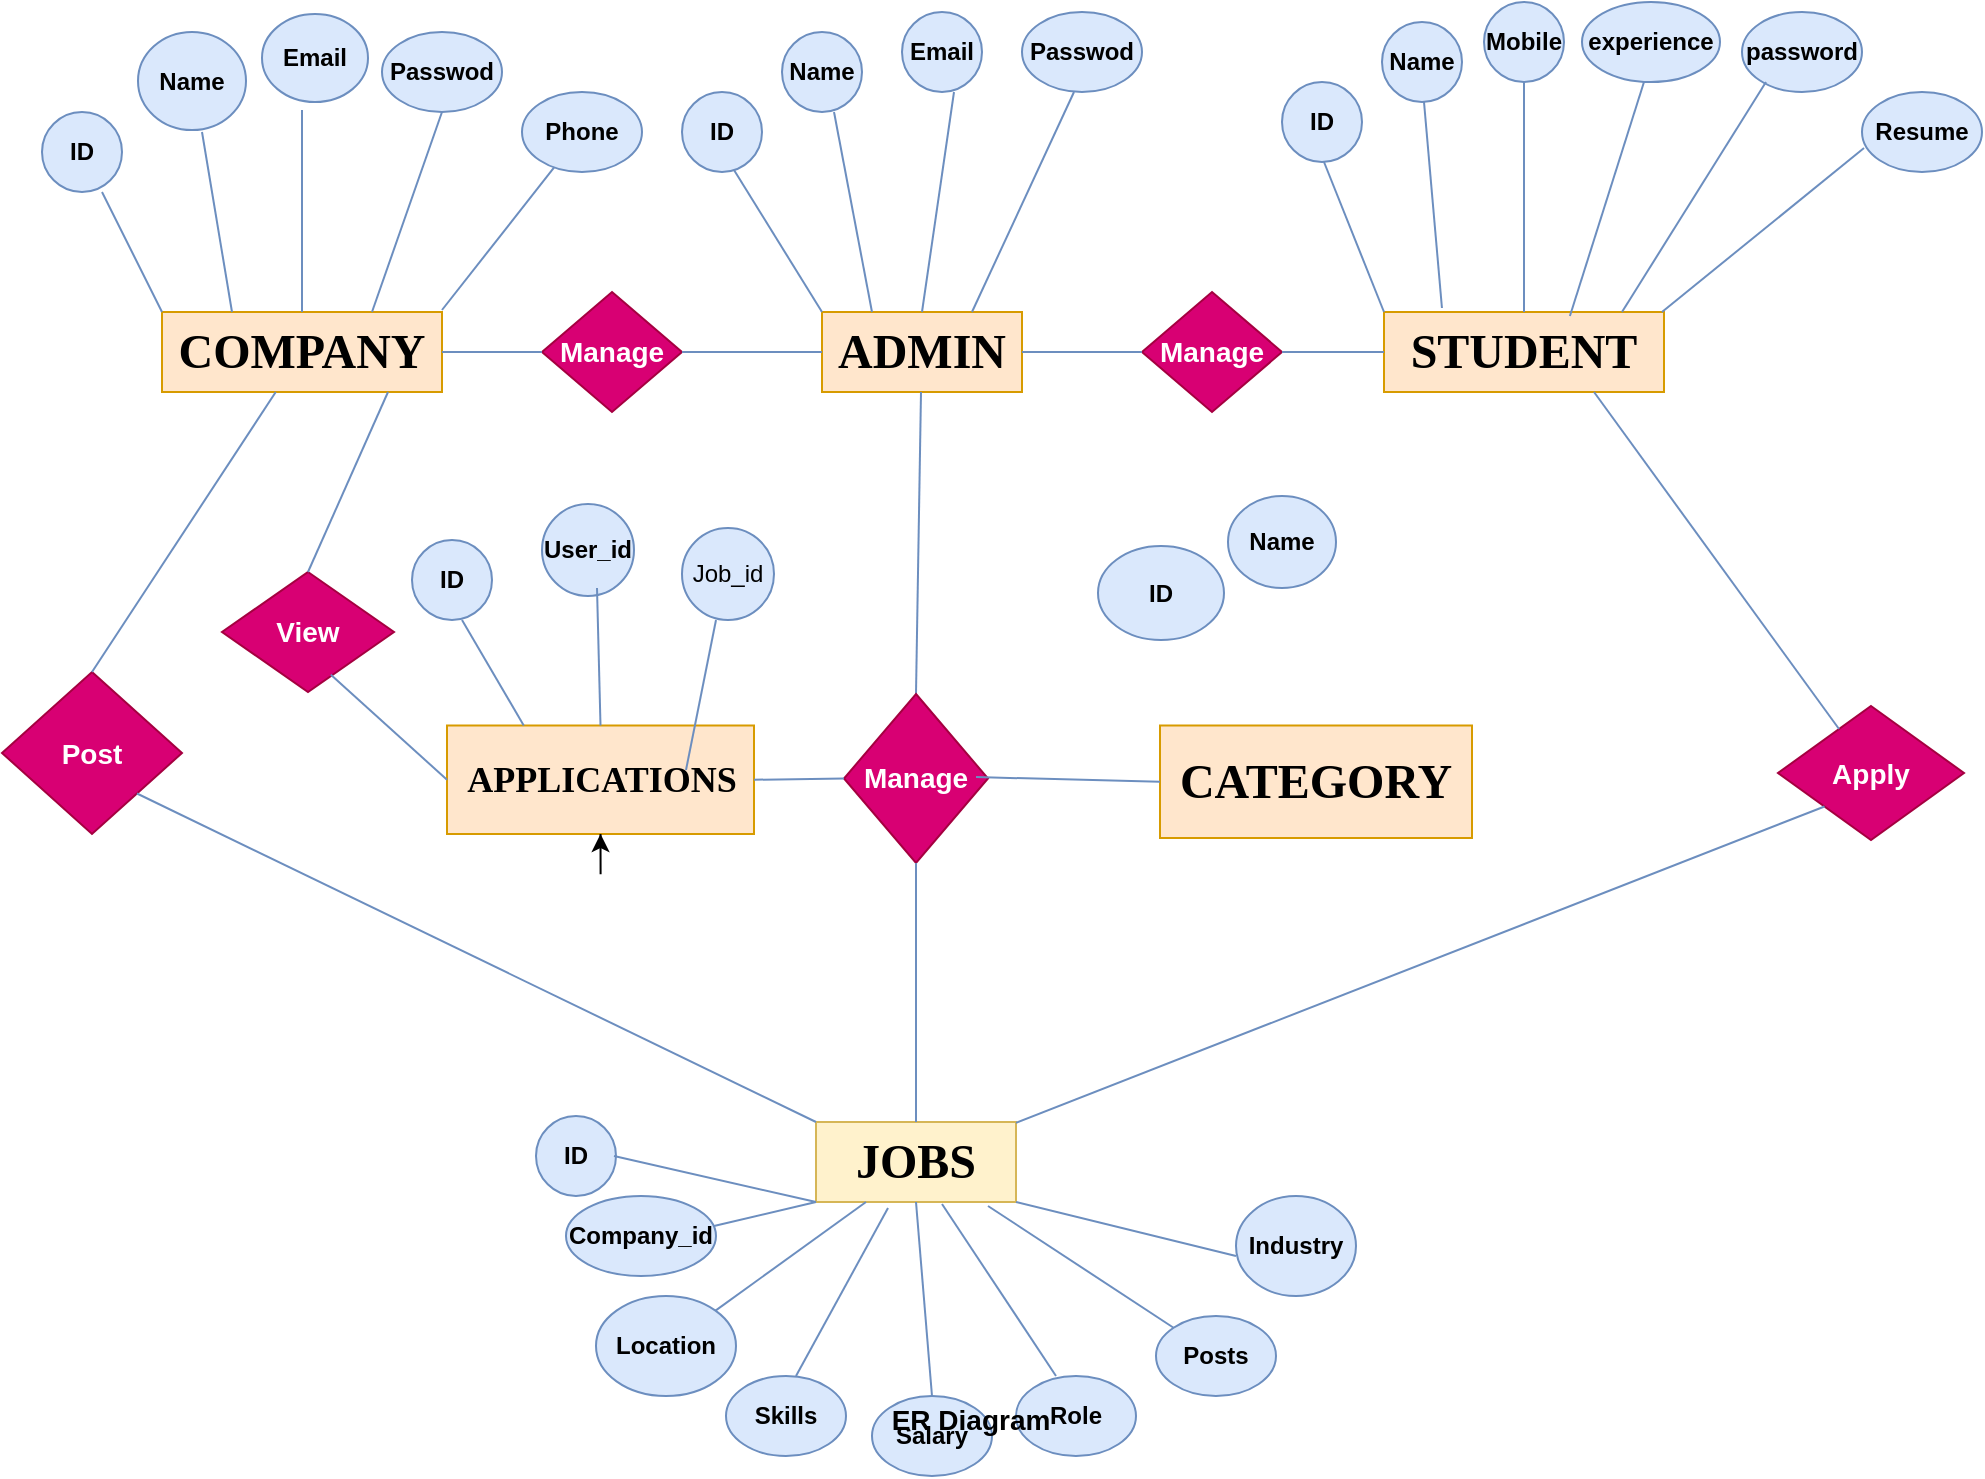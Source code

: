 <mxfile version="21.6.9" type="github">
  <diagram name="Page-1" id="xnDQvVN1IEBcobiF2Vbc">
    <mxGraphModel dx="1657" dy="740" grid="0" gridSize="10" guides="1" tooltips="1" connect="1" arrows="1" fold="1" page="0" pageScale="1" pageWidth="850" pageHeight="1100" math="0" shadow="0">
      <root>
        <mxCell id="0" />
        <mxCell id="1" parent="0" />
        <mxCell id="uW9IMe0hNeK73aVWFQNA-1" value="&lt;b&gt;&lt;font face=&quot;Times New Roman&quot; style=&quot;font-size: 24px;&quot;&gt;COMPANY&lt;/font&gt;&lt;/b&gt;" style="whiteSpace=wrap;html=1;fillColor=#ffe6cc;strokeColor=#d79b00;" vertex="1" parent="1">
          <mxGeometry x="40" y="160" width="140" height="40" as="geometry" />
        </mxCell>
        <mxCell id="uW9IMe0hNeK73aVWFQNA-3" value="&lt;b&gt;&lt;font face=&quot;Times New Roman&quot; style=&quot;font-size: 24px;&quot;&gt;ADMIN&lt;/font&gt;&lt;/b&gt;" style="whiteSpace=wrap;html=1;fillColor=#ffe6cc;strokeColor=#d79b00;" vertex="1" parent="1">
          <mxGeometry x="370" y="160" width="100" height="40" as="geometry" />
        </mxCell>
        <mxCell id="uW9IMe0hNeK73aVWFQNA-4" value="&lt;b&gt;&lt;font face=&quot;Times New Roman&quot; style=&quot;font-size: 24px;&quot;&gt;STUDENT&lt;/font&gt;&lt;/b&gt;" style="whiteSpace=wrap;html=1;fillColor=#ffe6cc;strokeColor=#d79b00;" vertex="1" parent="1">
          <mxGeometry x="651" y="160" width="140" height="40" as="geometry" />
        </mxCell>
        <mxCell id="uW9IMe0hNeK73aVWFQNA-5" value="&lt;b&gt;&lt;font style=&quot;font-size: 14px;&quot;&gt;Manage&lt;/font&gt;&lt;/b&gt;" style="rhombus;whiteSpace=wrap;html=1;fillColor=#d80073;strokeColor=#A50040;fontColor=#ffffff;" vertex="1" parent="1">
          <mxGeometry x="230" y="150" width="70" height="60" as="geometry" />
        </mxCell>
        <mxCell id="uW9IMe0hNeK73aVWFQNA-6" value="&lt;b&gt;&lt;font style=&quot;font-size: 14px;&quot;&gt;Manage&lt;/font&gt;&lt;/b&gt;" style="rhombus;whiteSpace=wrap;html=1;fillColor=#d80073;strokeColor=#A50040;fontColor=#ffffff;" vertex="1" parent="1">
          <mxGeometry x="530" y="150" width="70" height="60" as="geometry" />
        </mxCell>
        <mxCell id="uW9IMe0hNeK73aVWFQNA-7" value="&lt;b&gt;&lt;font face=&quot;Times New Roman&quot; style=&quot;font-size: 24px;&quot;&gt;JOBS&lt;/font&gt;&lt;/b&gt;" style="whiteSpace=wrap;html=1;fillColor=#fff2cc;strokeColor=#d6b656;" vertex="1" parent="1">
          <mxGeometry x="367" y="565" width="100" height="40" as="geometry" />
        </mxCell>
        <mxCell id="uW9IMe0hNeK73aVWFQNA-8" value="&lt;b&gt;&lt;font style=&quot;font-size: 14px;&quot;&gt;Apply&lt;/font&gt;&lt;/b&gt;" style="rhombus;whiteSpace=wrap;html=1;fillColor=#d80073;strokeColor=#A50040;fontColor=#ffffff;" vertex="1" parent="1">
          <mxGeometry x="848" y="357" width="93" height="67" as="geometry" />
        </mxCell>
        <mxCell id="uW9IMe0hNeK73aVWFQNA-9" value="&lt;b&gt;&lt;font style=&quot;font-size: 14px;&quot;&gt;Post&lt;/font&gt;&lt;/b&gt;" style="rhombus;whiteSpace=wrap;html=1;fillColor=#d80073;strokeColor=#A50040;fontColor=#ffffff;" vertex="1" parent="1">
          <mxGeometry x="-40" y="340" width="90" height="81" as="geometry" />
        </mxCell>
        <mxCell id="uW9IMe0hNeK73aVWFQNA-13" value="" style="endArrow=none;html=1;rounded=0;fillColor=#dae8fc;strokeColor=#6c8ebf;" edge="1" parent="1" target="uW9IMe0hNeK73aVWFQNA-3">
          <mxGeometry width="50" height="50" relative="1" as="geometry">
            <mxPoint x="300" y="180" as="sourcePoint" />
            <mxPoint x="350" y="130" as="targetPoint" />
          </mxGeometry>
        </mxCell>
        <mxCell id="uW9IMe0hNeK73aVWFQNA-14" value="" style="endArrow=none;html=1;rounded=0;fillColor=#dae8fc;strokeColor=#6c8ebf;" edge="1" parent="1" target="uW9IMe0hNeK73aVWFQNA-5">
          <mxGeometry width="50" height="50" relative="1" as="geometry">
            <mxPoint x="180" y="180" as="sourcePoint" />
            <mxPoint x="230" y="130" as="targetPoint" />
          </mxGeometry>
        </mxCell>
        <mxCell id="uW9IMe0hNeK73aVWFQNA-15" value="" style="endArrow=none;html=1;rounded=0;entryX=0;entryY=0.5;entryDx=0;entryDy=0;fillColor=#dae8fc;strokeColor=#6c8ebf;" edge="1" parent="1" target="uW9IMe0hNeK73aVWFQNA-4">
          <mxGeometry width="50" height="50" relative="1" as="geometry">
            <mxPoint x="600" y="180" as="sourcePoint" />
            <mxPoint x="650" y="130" as="targetPoint" />
          </mxGeometry>
        </mxCell>
        <mxCell id="uW9IMe0hNeK73aVWFQNA-16" value="" style="endArrow=none;html=1;rounded=0;entryX=0;entryY=0.5;entryDx=0;entryDy=0;fillColor=#dae8fc;strokeColor=#6c8ebf;" edge="1" parent="1" target="uW9IMe0hNeK73aVWFQNA-6">
          <mxGeometry width="50" height="50" relative="1" as="geometry">
            <mxPoint x="470" y="180" as="sourcePoint" />
            <mxPoint x="520" y="130" as="targetPoint" />
          </mxGeometry>
        </mxCell>
        <mxCell id="uW9IMe0hNeK73aVWFQNA-17" value="" style="endArrow=none;html=1;rounded=0;exitX=0.5;exitY=0;exitDx=0;exitDy=0;fillColor=#dae8fc;strokeColor=#6c8ebf;" edge="1" parent="1" source="uW9IMe0hNeK73aVWFQNA-9" target="uW9IMe0hNeK73aVWFQNA-1">
          <mxGeometry width="50" height="50" relative="1" as="geometry">
            <mxPoint x="130" y="250" as="sourcePoint" />
            <mxPoint x="180" y="200" as="targetPoint" />
          </mxGeometry>
        </mxCell>
        <mxCell id="uW9IMe0hNeK73aVWFQNA-18" value="" style="endArrow=none;html=1;rounded=0;entryX=0;entryY=0;entryDx=0;entryDy=0;fillColor=#dae8fc;strokeColor=#6c8ebf;exitX=1;exitY=1;exitDx=0;exitDy=0;" edge="1" parent="1" source="uW9IMe0hNeK73aVWFQNA-9" target="uW9IMe0hNeK73aVWFQNA-7">
          <mxGeometry width="50" height="50" relative="1" as="geometry">
            <mxPoint x="133" y="401" as="sourcePoint" />
            <mxPoint x="330" y="270" as="targetPoint" />
          </mxGeometry>
        </mxCell>
        <mxCell id="uW9IMe0hNeK73aVWFQNA-19" value="" style="endArrow=none;html=1;rounded=0;entryX=0;entryY=1;entryDx=0;entryDy=0;fillColor=#dae8fc;strokeColor=#6c8ebf;" edge="1" parent="1" source="uW9IMe0hNeK73aVWFQNA-7" target="uW9IMe0hNeK73aVWFQNA-8">
          <mxGeometry width="50" height="50" relative="1" as="geometry">
            <mxPoint x="470" y="429" as="sourcePoint" />
            <mxPoint x="520" y="340" as="targetPoint" />
          </mxGeometry>
        </mxCell>
        <mxCell id="uW9IMe0hNeK73aVWFQNA-20" value="" style="endArrow=none;html=1;rounded=0;fillColor=#dae8fc;strokeColor=#6c8ebf;entryX=0.75;entryY=1;entryDx=0;entryDy=0;" edge="1" parent="1" source="uW9IMe0hNeK73aVWFQNA-8" target="uW9IMe0hNeK73aVWFQNA-4">
          <mxGeometry width="50" height="50" relative="1" as="geometry">
            <mxPoint x="590" y="250" as="sourcePoint" />
            <mxPoint x="650" y="200" as="targetPoint" />
          </mxGeometry>
        </mxCell>
        <mxCell id="uW9IMe0hNeK73aVWFQNA-24" value="" style="endArrow=none;html=1;rounded=0;fillColor=#dae8fc;strokeColor=#6c8ebf;exitX=0.5;exitY=0;exitDx=0;exitDy=0;" edge="1" parent="1" source="uW9IMe0hNeK73aVWFQNA-22">
          <mxGeometry width="50" height="50" relative="1" as="geometry">
            <mxPoint x="420" y="260" as="sourcePoint" />
            <mxPoint x="419.5" y="200" as="targetPoint" />
          </mxGeometry>
        </mxCell>
        <mxCell id="uW9IMe0hNeK73aVWFQNA-25" value="&lt;b&gt;ID&lt;/b&gt;" style="ellipse;whiteSpace=wrap;html=1;fillColor=#dae8fc;strokeColor=#6c8ebf;" vertex="1" parent="1">
          <mxGeometry x="-20" y="60" width="40" height="40" as="geometry" />
        </mxCell>
        <mxCell id="uW9IMe0hNeK73aVWFQNA-26" value="&lt;b&gt;Name&lt;/b&gt;" style="ellipse;whiteSpace=wrap;html=1;fillColor=#dae8fc;strokeColor=#6c8ebf;" vertex="1" parent="1">
          <mxGeometry x="28" y="20" width="54" height="49" as="geometry" />
        </mxCell>
        <mxCell id="uW9IMe0hNeK73aVWFQNA-27" value="&lt;b&gt;Email&lt;/b&gt;" style="ellipse;whiteSpace=wrap;html=1;fillColor=#dae8fc;strokeColor=#6c8ebf;" vertex="1" parent="1">
          <mxGeometry x="90" y="11" width="53" height="44" as="geometry" />
        </mxCell>
        <mxCell id="uW9IMe0hNeK73aVWFQNA-28" value="&lt;b&gt;Passwod&lt;/b&gt;" style="ellipse;whiteSpace=wrap;html=1;fillColor=#dae8fc;strokeColor=#6c8ebf;" vertex="1" parent="1">
          <mxGeometry x="150" y="20" width="60" height="40" as="geometry" />
        </mxCell>
        <mxCell id="uW9IMe0hNeK73aVWFQNA-29" value="" style="endArrow=none;html=1;rounded=0;entryX=0;entryY=0;entryDx=0;entryDy=0;fillColor=#dae8fc;strokeColor=#6c8ebf;" edge="1" parent="1" target="uW9IMe0hNeK73aVWFQNA-1">
          <mxGeometry width="50" height="50" relative="1" as="geometry">
            <mxPoint x="10" y="100" as="sourcePoint" />
            <mxPoint x="60" y="100" as="targetPoint" />
          </mxGeometry>
        </mxCell>
        <mxCell id="uW9IMe0hNeK73aVWFQNA-30" value="" style="endArrow=none;html=1;rounded=0;entryX=0.25;entryY=0;entryDx=0;entryDy=0;fillColor=#dae8fc;strokeColor=#6c8ebf;" edge="1" parent="1" target="uW9IMe0hNeK73aVWFQNA-1">
          <mxGeometry width="50" height="50" relative="1" as="geometry">
            <mxPoint x="60" y="70" as="sourcePoint" />
            <mxPoint x="110" y="70" as="targetPoint" />
          </mxGeometry>
        </mxCell>
        <mxCell id="uW9IMe0hNeK73aVWFQNA-31" value="" style="endArrow=none;html=1;rounded=0;entryX=0.5;entryY=0;entryDx=0;entryDy=0;fillColor=#dae8fc;strokeColor=#6c8ebf;" edge="1" parent="1" target="uW9IMe0hNeK73aVWFQNA-1">
          <mxGeometry width="50" height="50" relative="1" as="geometry">
            <mxPoint x="110" y="59" as="sourcePoint" />
            <mxPoint x="110" y="150" as="targetPoint" />
          </mxGeometry>
        </mxCell>
        <mxCell id="uW9IMe0hNeK73aVWFQNA-32" value="" style="endArrow=none;html=1;rounded=0;entryX=0.75;entryY=0;entryDx=0;entryDy=0;fillColor=#dae8fc;strokeColor=#6c8ebf;" edge="1" parent="1" target="uW9IMe0hNeK73aVWFQNA-1">
          <mxGeometry width="50" height="50" relative="1" as="geometry">
            <mxPoint x="180" y="60" as="sourcePoint" />
            <mxPoint x="230" y="60" as="targetPoint" />
          </mxGeometry>
        </mxCell>
        <mxCell id="uW9IMe0hNeK73aVWFQNA-33" value="" style="endArrow=none;html=1;rounded=0;fillColor=#dae8fc;strokeColor=#6c8ebf;" edge="1" parent="1" target="uW9IMe0hNeK73aVWFQNA-34">
          <mxGeometry width="50" height="50" relative="1" as="geometry">
            <mxPoint x="180" y="159" as="sourcePoint" />
            <mxPoint x="230" y="159" as="targetPoint" />
          </mxGeometry>
        </mxCell>
        <mxCell id="uW9IMe0hNeK73aVWFQNA-34" value="&lt;b&gt;Phone&lt;/b&gt;" style="ellipse;whiteSpace=wrap;html=1;fillColor=#dae8fc;strokeColor=#6c8ebf;" vertex="1" parent="1">
          <mxGeometry x="220" y="50" width="60" height="40" as="geometry" />
        </mxCell>
        <mxCell id="uW9IMe0hNeK73aVWFQNA-35" value="&lt;b&gt;ID&lt;/b&gt;" style="ellipse;whiteSpace=wrap;html=1;fillColor=#dae8fc;strokeColor=#6c8ebf;" vertex="1" parent="1">
          <mxGeometry x="300" y="50" width="40" height="40" as="geometry" />
        </mxCell>
        <mxCell id="uW9IMe0hNeK73aVWFQNA-36" value="&lt;b&gt;Name&lt;/b&gt;" style="ellipse;whiteSpace=wrap;html=1;fillColor=#dae8fc;strokeColor=#6c8ebf;" vertex="1" parent="1">
          <mxGeometry x="350" y="20" width="40" height="40" as="geometry" />
        </mxCell>
        <mxCell id="uW9IMe0hNeK73aVWFQNA-37" value="&lt;b&gt;Email&lt;/b&gt;" style="ellipse;whiteSpace=wrap;html=1;fillColor=#dae8fc;strokeColor=#6c8ebf;" vertex="1" parent="1">
          <mxGeometry x="410" y="10" width="40" height="40" as="geometry" />
        </mxCell>
        <mxCell id="uW9IMe0hNeK73aVWFQNA-38" value="&lt;b&gt;Passwod&lt;/b&gt;" style="ellipse;whiteSpace=wrap;html=1;fillColor=#dae8fc;strokeColor=#6c8ebf;" vertex="1" parent="1">
          <mxGeometry x="470" y="10" width="60" height="40" as="geometry" />
        </mxCell>
        <mxCell id="uW9IMe0hNeK73aVWFQNA-40" value="" style="endArrow=none;html=1;rounded=0;exitX=0;exitY=0;exitDx=0;exitDy=0;fillColor=#dae8fc;strokeColor=#6c8ebf;" edge="1" parent="1" source="uW9IMe0hNeK73aVWFQNA-3">
          <mxGeometry width="50" height="50" relative="1" as="geometry">
            <mxPoint x="270" y="160" as="sourcePoint" />
            <mxPoint x="326" y="89" as="targetPoint" />
          </mxGeometry>
        </mxCell>
        <mxCell id="uW9IMe0hNeK73aVWFQNA-41" value="" style="endArrow=none;html=1;rounded=0;exitX=0.25;exitY=0;exitDx=0;exitDy=0;fillColor=#dae8fc;strokeColor=#6c8ebf;" edge="1" parent="1" source="uW9IMe0hNeK73aVWFQNA-3">
          <mxGeometry width="50" height="50" relative="1" as="geometry">
            <mxPoint x="320" y="131" as="sourcePoint" />
            <mxPoint x="376" y="60" as="targetPoint" />
          </mxGeometry>
        </mxCell>
        <mxCell id="uW9IMe0hNeK73aVWFQNA-42" value="" style="endArrow=none;html=1;rounded=0;exitX=0.5;exitY=0;exitDx=0;exitDy=0;fillColor=#dae8fc;strokeColor=#6c8ebf;" edge="1" parent="1" source="uW9IMe0hNeK73aVWFQNA-3">
          <mxGeometry width="50" height="50" relative="1" as="geometry">
            <mxPoint x="380" y="121" as="sourcePoint" />
            <mxPoint x="436" y="50" as="targetPoint" />
          </mxGeometry>
        </mxCell>
        <mxCell id="uW9IMe0hNeK73aVWFQNA-43" value="" style="endArrow=none;html=1;rounded=0;exitX=0.75;exitY=0;exitDx=0;exitDy=0;fillColor=#dae8fc;strokeColor=#6c8ebf;" edge="1" parent="1" source="uW9IMe0hNeK73aVWFQNA-3">
          <mxGeometry width="50" height="50" relative="1" as="geometry">
            <mxPoint x="440" y="121" as="sourcePoint" />
            <mxPoint x="496" y="50" as="targetPoint" />
          </mxGeometry>
        </mxCell>
        <mxCell id="uW9IMe0hNeK73aVWFQNA-44" value="&lt;b&gt;ID&lt;/b&gt;" style="ellipse;whiteSpace=wrap;html=1;fillColor=#dae8fc;strokeColor=#6c8ebf;" vertex="1" parent="1">
          <mxGeometry x="600" y="45" width="40" height="40" as="geometry" />
        </mxCell>
        <mxCell id="uW9IMe0hNeK73aVWFQNA-45" value="&lt;b&gt;Name&lt;/b&gt;" style="ellipse;whiteSpace=wrap;html=1;fillColor=#dae8fc;strokeColor=#6c8ebf;" vertex="1" parent="1">
          <mxGeometry x="650" y="15" width="40" height="40" as="geometry" />
        </mxCell>
        <mxCell id="uW9IMe0hNeK73aVWFQNA-46" value="&lt;b&gt;Mobile&lt;/b&gt;" style="ellipse;whiteSpace=wrap;html=1;fillColor=#dae8fc;strokeColor=#6c8ebf;" vertex="1" parent="1">
          <mxGeometry x="701" y="5" width="40" height="40" as="geometry" />
        </mxCell>
        <mxCell id="uW9IMe0hNeK73aVWFQNA-47" value="&lt;b&gt;experience&lt;/b&gt;" style="ellipse;whiteSpace=wrap;html=1;fillColor=#dae8fc;strokeColor=#6c8ebf;" vertex="1" parent="1">
          <mxGeometry x="750" y="5" width="69" height="40" as="geometry" />
        </mxCell>
        <mxCell id="uW9IMe0hNeK73aVWFQNA-48" value="&lt;b&gt;password&lt;/b&gt;" style="ellipse;whiteSpace=wrap;html=1;fillColor=#dae8fc;strokeColor=#6c8ebf;" vertex="1" parent="1">
          <mxGeometry x="830" y="10" width="60" height="40" as="geometry" />
        </mxCell>
        <mxCell id="uW9IMe0hNeK73aVWFQNA-49" value="&lt;b&gt;Resume&lt;/b&gt;" style="ellipse;whiteSpace=wrap;html=1;fillColor=#dae8fc;strokeColor=#6c8ebf;" vertex="1" parent="1">
          <mxGeometry x="890" y="50" width="60" height="40" as="geometry" />
        </mxCell>
        <mxCell id="uW9IMe0hNeK73aVWFQNA-50" value="" style="endArrow=none;html=1;rounded=0;entryX=0.017;entryY=0.7;entryDx=0;entryDy=0;entryPerimeter=0;fillColor=#dae8fc;strokeColor=#6c8ebf;" edge="1" parent="1" target="uW9IMe0hNeK73aVWFQNA-49">
          <mxGeometry width="50" height="50" relative="1" as="geometry">
            <mxPoint x="790" y="160" as="sourcePoint" />
            <mxPoint x="890" y="80" as="targetPoint" />
          </mxGeometry>
        </mxCell>
        <mxCell id="uW9IMe0hNeK73aVWFQNA-51" value="" style="endArrow=none;html=1;rounded=0;exitX=0.85;exitY=0;exitDx=0;exitDy=0;exitPerimeter=0;fillColor=#dae8fc;strokeColor=#6c8ebf;" edge="1" parent="1" source="uW9IMe0hNeK73aVWFQNA-4">
          <mxGeometry width="50" height="50" relative="1" as="geometry">
            <mxPoint x="770" y="155" as="sourcePoint" />
            <mxPoint x="842" y="45" as="targetPoint" />
          </mxGeometry>
        </mxCell>
        <mxCell id="uW9IMe0hNeK73aVWFQNA-52" value="" style="endArrow=none;html=1;rounded=0;exitX=0.664;exitY=0.05;exitDx=0;exitDy=0;exitPerimeter=0;fillColor=#dae8fc;strokeColor=#6c8ebf;" edge="1" parent="1" source="uW9IMe0hNeK73aVWFQNA-4">
          <mxGeometry width="50" height="50" relative="1" as="geometry">
            <mxPoint x="740" y="155" as="sourcePoint" />
            <mxPoint x="781" y="45" as="targetPoint" />
          </mxGeometry>
        </mxCell>
        <mxCell id="uW9IMe0hNeK73aVWFQNA-53" value="" style="endArrow=none;html=1;rounded=0;exitX=0.5;exitY=0;exitDx=0;exitDy=0;fillColor=#dae8fc;strokeColor=#6c8ebf;" edge="1" parent="1" source="uW9IMe0hNeK73aVWFQNA-4">
          <mxGeometry width="50" height="50" relative="1" as="geometry">
            <mxPoint x="710" y="150" as="sourcePoint" />
            <mxPoint x="721" y="45" as="targetPoint" />
          </mxGeometry>
        </mxCell>
        <mxCell id="uW9IMe0hNeK73aVWFQNA-54" value="" style="endArrow=none;html=1;rounded=0;exitX=0.207;exitY=-0.05;exitDx=0;exitDy=0;exitPerimeter=0;fillColor=#dae8fc;strokeColor=#6c8ebf;" edge="1" parent="1" source="uW9IMe0hNeK73aVWFQNA-4">
          <mxGeometry width="50" height="50" relative="1" as="geometry">
            <mxPoint x="620" y="165" as="sourcePoint" />
            <mxPoint x="671" y="55" as="targetPoint" />
          </mxGeometry>
        </mxCell>
        <mxCell id="uW9IMe0hNeK73aVWFQNA-55" value="" style="endArrow=none;html=1;rounded=0;exitX=0;exitY=0;exitDx=0;exitDy=0;fillColor=#dae8fc;strokeColor=#6c8ebf;" edge="1" parent="1" source="uW9IMe0hNeK73aVWFQNA-4">
          <mxGeometry width="50" height="50" relative="1" as="geometry">
            <mxPoint x="570" y="195" as="sourcePoint" />
            <mxPoint x="621" y="85" as="targetPoint" />
          </mxGeometry>
        </mxCell>
        <mxCell id="uW9IMe0hNeK73aVWFQNA-56" value="&lt;b&gt;ID&lt;/b&gt;" style="ellipse;whiteSpace=wrap;html=1;fillColor=#dae8fc;strokeColor=#6c8ebf;" vertex="1" parent="1">
          <mxGeometry x="227" y="562" width="40" height="40" as="geometry" />
        </mxCell>
        <mxCell id="uW9IMe0hNeK73aVWFQNA-57" value="&lt;b&gt;Company_id&lt;/b&gt;" style="ellipse;whiteSpace=wrap;html=1;fillColor=#dae8fc;strokeColor=#6c8ebf;" vertex="1" parent="1">
          <mxGeometry x="242" y="602" width="75" height="40" as="geometry" />
        </mxCell>
        <mxCell id="uW9IMe0hNeK73aVWFQNA-58" value="&lt;b&gt;Location&lt;/b&gt;" style="ellipse;whiteSpace=wrap;html=1;fillColor=#dae8fc;strokeColor=#6c8ebf;" vertex="1" parent="1">
          <mxGeometry x="257" y="652" width="70" height="50" as="geometry" />
        </mxCell>
        <mxCell id="uW9IMe0hNeK73aVWFQNA-59" value="&lt;b&gt;Skills&lt;/b&gt;" style="ellipse;whiteSpace=wrap;html=1;fillColor=#dae8fc;strokeColor=#6c8ebf;" vertex="1" parent="1">
          <mxGeometry x="322" y="692" width="60" height="40" as="geometry" />
        </mxCell>
        <mxCell id="uW9IMe0hNeK73aVWFQNA-60" value="&lt;b&gt;Salary&lt;/b&gt;" style="ellipse;whiteSpace=wrap;html=1;fillColor=#dae8fc;strokeColor=#6c8ebf;" vertex="1" parent="1">
          <mxGeometry x="395" y="702" width="60" height="40" as="geometry" />
        </mxCell>
        <mxCell id="uW9IMe0hNeK73aVWFQNA-67" value="&lt;b&gt;Role&lt;/b&gt;" style="ellipse;whiteSpace=wrap;html=1;fillColor=#dae8fc;strokeColor=#6c8ebf;" vertex="1" parent="1">
          <mxGeometry x="467" y="692" width="60" height="40" as="geometry" />
        </mxCell>
        <mxCell id="uW9IMe0hNeK73aVWFQNA-68" value="&lt;b&gt;Posts&lt;/b&gt;" style="ellipse;whiteSpace=wrap;html=1;fillColor=#dae8fc;strokeColor=#6c8ebf;" vertex="1" parent="1">
          <mxGeometry x="537" y="662" width="60" height="40" as="geometry" />
        </mxCell>
        <mxCell id="uW9IMe0hNeK73aVWFQNA-69" value="&lt;b&gt;Industry&lt;/b&gt;" style="ellipse;whiteSpace=wrap;html=1;fillColor=#dae8fc;strokeColor=#6c8ebf;" vertex="1" parent="1">
          <mxGeometry x="577" y="602" width="60" height="50" as="geometry" />
        </mxCell>
        <mxCell id="uW9IMe0hNeK73aVWFQNA-72" value="" style="endArrow=none;html=1;rounded=0;entryX=0;entryY=1;entryDx=0;entryDy=0;fillColor=#dae8fc;strokeColor=#6c8ebf;" edge="1" parent="1" target="uW9IMe0hNeK73aVWFQNA-7">
          <mxGeometry width="50" height="50" relative="1" as="geometry">
            <mxPoint x="266" y="582" as="sourcePoint" />
            <mxPoint x="266" y="512" as="targetPoint" />
          </mxGeometry>
        </mxCell>
        <mxCell id="uW9IMe0hNeK73aVWFQNA-73" value="" style="endArrow=none;html=1;rounded=0;fillColor=#dae8fc;strokeColor=#6c8ebf;entryX=0;entryY=1;entryDx=0;entryDy=0;" edge="1" parent="1" target="uW9IMe0hNeK73aVWFQNA-7">
          <mxGeometry width="50" height="50" relative="1" as="geometry">
            <mxPoint x="316" y="617" as="sourcePoint" />
            <mxPoint x="367" y="572" as="targetPoint" />
          </mxGeometry>
        </mxCell>
        <mxCell id="uW9IMe0hNeK73aVWFQNA-74" value="" style="endArrow=none;html=1;rounded=0;entryX=0.25;entryY=1;entryDx=0;entryDy=0;exitX=1;exitY=0;exitDx=0;exitDy=0;fillColor=#dae8fc;strokeColor=#6c8ebf;" edge="1" parent="1" source="uW9IMe0hNeK73aVWFQNA-58" target="uW9IMe0hNeK73aVWFQNA-7">
          <mxGeometry width="50" height="50" relative="1" as="geometry">
            <mxPoint x="322" y="657" as="sourcePoint" />
            <mxPoint x="322" y="587" as="targetPoint" />
          </mxGeometry>
        </mxCell>
        <mxCell id="uW9IMe0hNeK73aVWFQNA-75" value="" style="endArrow=none;html=1;rounded=0;entryX=0.36;entryY=1.075;entryDx=0;entryDy=0;entryPerimeter=0;fillColor=#dae8fc;strokeColor=#6c8ebf;" edge="1" parent="1" target="uW9IMe0hNeK73aVWFQNA-7">
          <mxGeometry width="50" height="50" relative="1" as="geometry">
            <mxPoint x="357" y="692" as="sourcePoint" />
            <mxPoint x="357" y="622" as="targetPoint" />
          </mxGeometry>
        </mxCell>
        <mxCell id="uW9IMe0hNeK73aVWFQNA-76" value="" style="endArrow=none;html=1;rounded=0;entryX=0.5;entryY=1;entryDx=0;entryDy=0;fillColor=#dae8fc;strokeColor=#6c8ebf;exitX=0.5;exitY=0;exitDx=0;exitDy=0;" edge="1" parent="1" source="uW9IMe0hNeK73aVWFQNA-60" target="uW9IMe0hNeK73aVWFQNA-7">
          <mxGeometry width="50" height="50" relative="1" as="geometry">
            <mxPoint x="421" y="696" as="sourcePoint" />
            <mxPoint x="416.5" y="622" as="targetPoint" />
          </mxGeometry>
        </mxCell>
        <mxCell id="uW9IMe0hNeK73aVWFQNA-77" value="" style="endArrow=none;html=1;rounded=0;fillColor=#dae8fc;strokeColor=#6c8ebf;entryX=0.63;entryY=1.025;entryDx=0;entryDy=0;entryPerimeter=0;" edge="1" parent="1" target="uW9IMe0hNeK73aVWFQNA-7">
          <mxGeometry width="50" height="50" relative="1" as="geometry">
            <mxPoint x="487" y="692" as="sourcePoint" />
            <mxPoint x="437" y="572" as="targetPoint" />
          </mxGeometry>
        </mxCell>
        <mxCell id="uW9IMe0hNeK73aVWFQNA-78" value="" style="endArrow=none;html=1;rounded=0;entryX=0.86;entryY=1.05;entryDx=0;entryDy=0;entryPerimeter=0;exitX=0;exitY=0;exitDx=0;exitDy=0;fillColor=#dae8fc;strokeColor=#6c8ebf;" edge="1" parent="1" source="uW9IMe0hNeK73aVWFQNA-68" target="uW9IMe0hNeK73aVWFQNA-7">
          <mxGeometry width="50" height="50" relative="1" as="geometry">
            <mxPoint x="537" y="662" as="sourcePoint" />
            <mxPoint x="537" y="592" as="targetPoint" />
          </mxGeometry>
        </mxCell>
        <mxCell id="uW9IMe0hNeK73aVWFQNA-79" value="" style="endArrow=none;html=1;rounded=0;entryX=1;entryY=1;entryDx=0;entryDy=0;fillColor=#dae8fc;strokeColor=#6c8ebf;" edge="1" parent="1" target="uW9IMe0hNeK73aVWFQNA-7">
          <mxGeometry width="50" height="50" relative="1" as="geometry">
            <mxPoint x="577" y="632" as="sourcePoint" />
            <mxPoint x="577" y="562" as="targetPoint" />
          </mxGeometry>
        </mxCell>
        <mxCell id="uW9IMe0hNeK73aVWFQNA-81" value="&lt;b&gt;&lt;font style=&quot;font-size: 14px;&quot;&gt;ER Diagram&lt;/font&gt;&lt;/b&gt;" style="text;html=1;align=center;verticalAlign=middle;resizable=0;points=[];autosize=1;strokeColor=none;fillColor=none;" vertex="1" parent="1">
          <mxGeometry x="395" y="699" width="97" height="29" as="geometry" />
        </mxCell>
        <mxCell id="uW9IMe0hNeK73aVWFQNA-83" value="&lt;b&gt;&lt;font face=&quot;Times New Roman&quot; style=&quot;font-size: 18px;&quot;&gt;APPLICATIONS&lt;/font&gt;&lt;/b&gt;" style="whiteSpace=wrap;html=1;fillColor=#ffe6cc;strokeColor=#d79b00;" vertex="1" parent="1">
          <mxGeometry x="182.5" y="366.75" width="153.5" height="54.25" as="geometry" />
        </mxCell>
        <mxCell id="uW9IMe0hNeK73aVWFQNA-85" style="edgeStyle=orthogonalEdgeStyle;rounded=0;orthogonalLoop=1;jettySize=auto;html=1;exitX=0.5;exitY=1;exitDx=0;exitDy=0;" edge="1" parent="1" source="uW9IMe0hNeK73aVWFQNA-83" target="uW9IMe0hNeK73aVWFQNA-83">
          <mxGeometry relative="1" as="geometry" />
        </mxCell>
        <mxCell id="uW9IMe0hNeK73aVWFQNA-86" value="&lt;span style=&quot;font-size: 14px;&quot;&gt;&lt;b&gt;View&lt;/b&gt;&lt;/span&gt;" style="rhombus;whiteSpace=wrap;html=1;fillColor=#d80073;strokeColor=#A50040;fontColor=#ffffff;" vertex="1" parent="1">
          <mxGeometry x="70" y="290" width="86" height="60" as="geometry" />
        </mxCell>
        <mxCell id="uW9IMe0hNeK73aVWFQNA-87" value="" style="endArrow=none;html=1;rounded=0;fillColor=#dae8fc;strokeColor=#6c8ebf;exitX=0.5;exitY=0;exitDx=0;exitDy=0;" edge="1" parent="1" source="uW9IMe0hNeK73aVWFQNA-86">
          <mxGeometry width="50" height="50" relative="1" as="geometry">
            <mxPoint x="153.5" y="260" as="sourcePoint" />
            <mxPoint x="153" y="200" as="targetPoint" />
          </mxGeometry>
        </mxCell>
        <mxCell id="uW9IMe0hNeK73aVWFQNA-22" value="&lt;span style=&quot;font-size: 14px;&quot;&gt;&lt;b&gt;Manage&lt;/b&gt;&lt;/span&gt;" style="rhombus;whiteSpace=wrap;html=1;fillColor=#d80073;strokeColor=#A50040;fontColor=#ffffff;" vertex="1" parent="1">
          <mxGeometry x="381" y="351" width="72" height="84.5" as="geometry" />
        </mxCell>
        <mxCell id="uW9IMe0hNeK73aVWFQNA-90" value="" style="endArrow=none;html=1;rounded=0;fillColor=#dae8fc;strokeColor=#6c8ebf;exitX=0.5;exitY=0;exitDx=0;exitDy=0;" edge="1" parent="1" source="uW9IMe0hNeK73aVWFQNA-7" target="uW9IMe0hNeK73aVWFQNA-22">
          <mxGeometry width="50" height="50" relative="1" as="geometry">
            <mxPoint x="423" y="580.5" as="sourcePoint" />
            <mxPoint x="420" y="477" as="targetPoint" />
          </mxGeometry>
        </mxCell>
        <mxCell id="uW9IMe0hNeK73aVWFQNA-93" value="" style="endArrow=none;html=1;rounded=0;fillColor=#dae8fc;strokeColor=#6c8ebf;entryX=0;entryY=0.5;entryDx=0;entryDy=0;exitX=0.633;exitY=0.857;exitDx=0;exitDy=0;exitPerimeter=0;" edge="1" parent="1" source="uW9IMe0hNeK73aVWFQNA-86" target="uW9IMe0hNeK73aVWFQNA-83">
          <mxGeometry width="50" height="50" relative="1" as="geometry">
            <mxPoint x="130" y="369" as="sourcePoint" />
            <mxPoint x="192" y="400" as="targetPoint" />
          </mxGeometry>
        </mxCell>
        <mxCell id="uW9IMe0hNeK73aVWFQNA-94" value="" style="endArrow=none;html=1;rounded=0;fillColor=#dae8fc;strokeColor=#6c8ebf;exitX=1;exitY=0.5;exitDx=0;exitDy=0;entryX=0;entryY=0.5;entryDx=0;entryDy=0;" edge="1" parent="1" source="uW9IMe0hNeK73aVWFQNA-83" target="uW9IMe0hNeK73aVWFQNA-22">
          <mxGeometry width="50" height="50" relative="1" as="geometry">
            <mxPoint x="311" y="427.04" as="sourcePoint" />
            <mxPoint x="381" y="427.04" as="targetPoint" />
          </mxGeometry>
        </mxCell>
        <mxCell id="uW9IMe0hNeK73aVWFQNA-96" value="&lt;b&gt;ID&lt;/b&gt;" style="ellipse;whiteSpace=wrap;html=1;fillColor=#dae8fc;strokeColor=#6c8ebf;" vertex="1" parent="1">
          <mxGeometry x="165" y="274" width="40" height="40" as="geometry" />
        </mxCell>
        <mxCell id="uW9IMe0hNeK73aVWFQNA-99" value="&lt;b&gt;User_id&lt;/b&gt;" style="ellipse;whiteSpace=wrap;html=1;fillColor=#dae8fc;strokeColor=#6c8ebf;" vertex="1" parent="1">
          <mxGeometry x="230" y="256" width="46" height="46" as="geometry" />
        </mxCell>
        <mxCell id="uW9IMe0hNeK73aVWFQNA-101" value="Job_id" style="ellipse;whiteSpace=wrap;html=1;fillColor=#dae8fc;strokeColor=#6c8ebf;" vertex="1" parent="1">
          <mxGeometry x="300" y="268" width="46" height="46" as="geometry" />
        </mxCell>
        <mxCell id="uW9IMe0hNeK73aVWFQNA-103" value="" style="endArrow=none;html=1;rounded=0;exitX=0.25;exitY=0;exitDx=0;exitDy=0;fillColor=#dae8fc;strokeColor=#6c8ebf;" edge="1" parent="1" source="uW9IMe0hNeK73aVWFQNA-83">
          <mxGeometry width="50" height="50" relative="1" as="geometry">
            <mxPoint x="234" y="385" as="sourcePoint" />
            <mxPoint x="190" y="314" as="targetPoint" />
          </mxGeometry>
        </mxCell>
        <mxCell id="uW9IMe0hNeK73aVWFQNA-104" value="" style="endArrow=none;html=1;rounded=0;exitX=0.5;exitY=0;exitDx=0;exitDy=0;fillColor=#dae8fc;strokeColor=#6c8ebf;" edge="1" parent="1" source="uW9IMe0hNeK73aVWFQNA-83">
          <mxGeometry width="50" height="50" relative="1" as="geometry">
            <mxPoint x="301.5" y="369" as="sourcePoint" />
            <mxPoint x="257.5" y="298" as="targetPoint" />
          </mxGeometry>
        </mxCell>
        <mxCell id="uW9IMe0hNeK73aVWFQNA-105" value="" style="endArrow=none;html=1;rounded=0;fillColor=#dae8fc;strokeColor=#6c8ebf;" edge="1" parent="1">
          <mxGeometry width="50" height="50" relative="1" as="geometry">
            <mxPoint x="302" y="389" as="sourcePoint" />
            <mxPoint x="317" y="314" as="targetPoint" />
          </mxGeometry>
        </mxCell>
        <mxCell id="uW9IMe0hNeK73aVWFQNA-108" value="&lt;font face=&quot;Times New Roman&quot;&gt;&lt;span style=&quot;font-size: 24px;&quot;&gt;&lt;b&gt;CATEGORY&lt;/b&gt;&lt;/span&gt;&lt;/font&gt;" style="whiteSpace=wrap;html=1;fillColor=#ffe6cc;strokeColor=#d79b00;" vertex="1" parent="1">
          <mxGeometry x="539" y="366.75" width="156" height="56.25" as="geometry" />
        </mxCell>
        <mxCell id="uW9IMe0hNeK73aVWFQNA-110" value="" style="endArrow=none;html=1;rounded=0;entryX=0;entryY=0.5;entryDx=0;entryDy=0;fillColor=#dae8fc;strokeColor=#6c8ebf;" edge="1" parent="1" target="uW9IMe0hNeK73aVWFQNA-108">
          <mxGeometry width="50" height="50" relative="1" as="geometry">
            <mxPoint x="447" y="392.54" as="sourcePoint" />
            <mxPoint x="507" y="392.54" as="targetPoint" />
          </mxGeometry>
        </mxCell>
        <mxCell id="uW9IMe0hNeK73aVWFQNA-111" value="&lt;b&gt;ID&lt;/b&gt;" style="ellipse;whiteSpace=wrap;html=1;fillColor=#dae8fc;strokeColor=#6c8ebf;" vertex="1" parent="1">
          <mxGeometry x="508" y="277" width="63" height="47" as="geometry" />
        </mxCell>
        <mxCell id="uW9IMe0hNeK73aVWFQNA-112" value="&lt;b&gt;Name&lt;/b&gt;" style="ellipse;whiteSpace=wrap;html=1;fillColor=#dae8fc;strokeColor=#6c8ebf;" vertex="1" parent="1">
          <mxGeometry x="573" y="252" width="54" height="46" as="geometry" />
        </mxCell>
      </root>
    </mxGraphModel>
  </diagram>
</mxfile>
